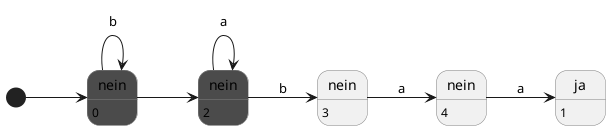@startuml
skinparam monochrome true
left to right direction

skinparam state {
  BackgroundColor<<A>> Green
  BorderColor Gray
}

[*] --> n0

'bbaa

state "nein" as n0 <<A>>
state "nein" as n1 <<A>>
state "nein" as n2
state "nein" as n3
state "ja" as j0

n0: 0
n1: 2
n2: 3
n3: 4
j0: 1

n0 --> n0: b
n0 --> n1
n1 --> n1: a
n1 --> n2: b
n2 --> n3: a
n3 --> j0: a
@enduml
